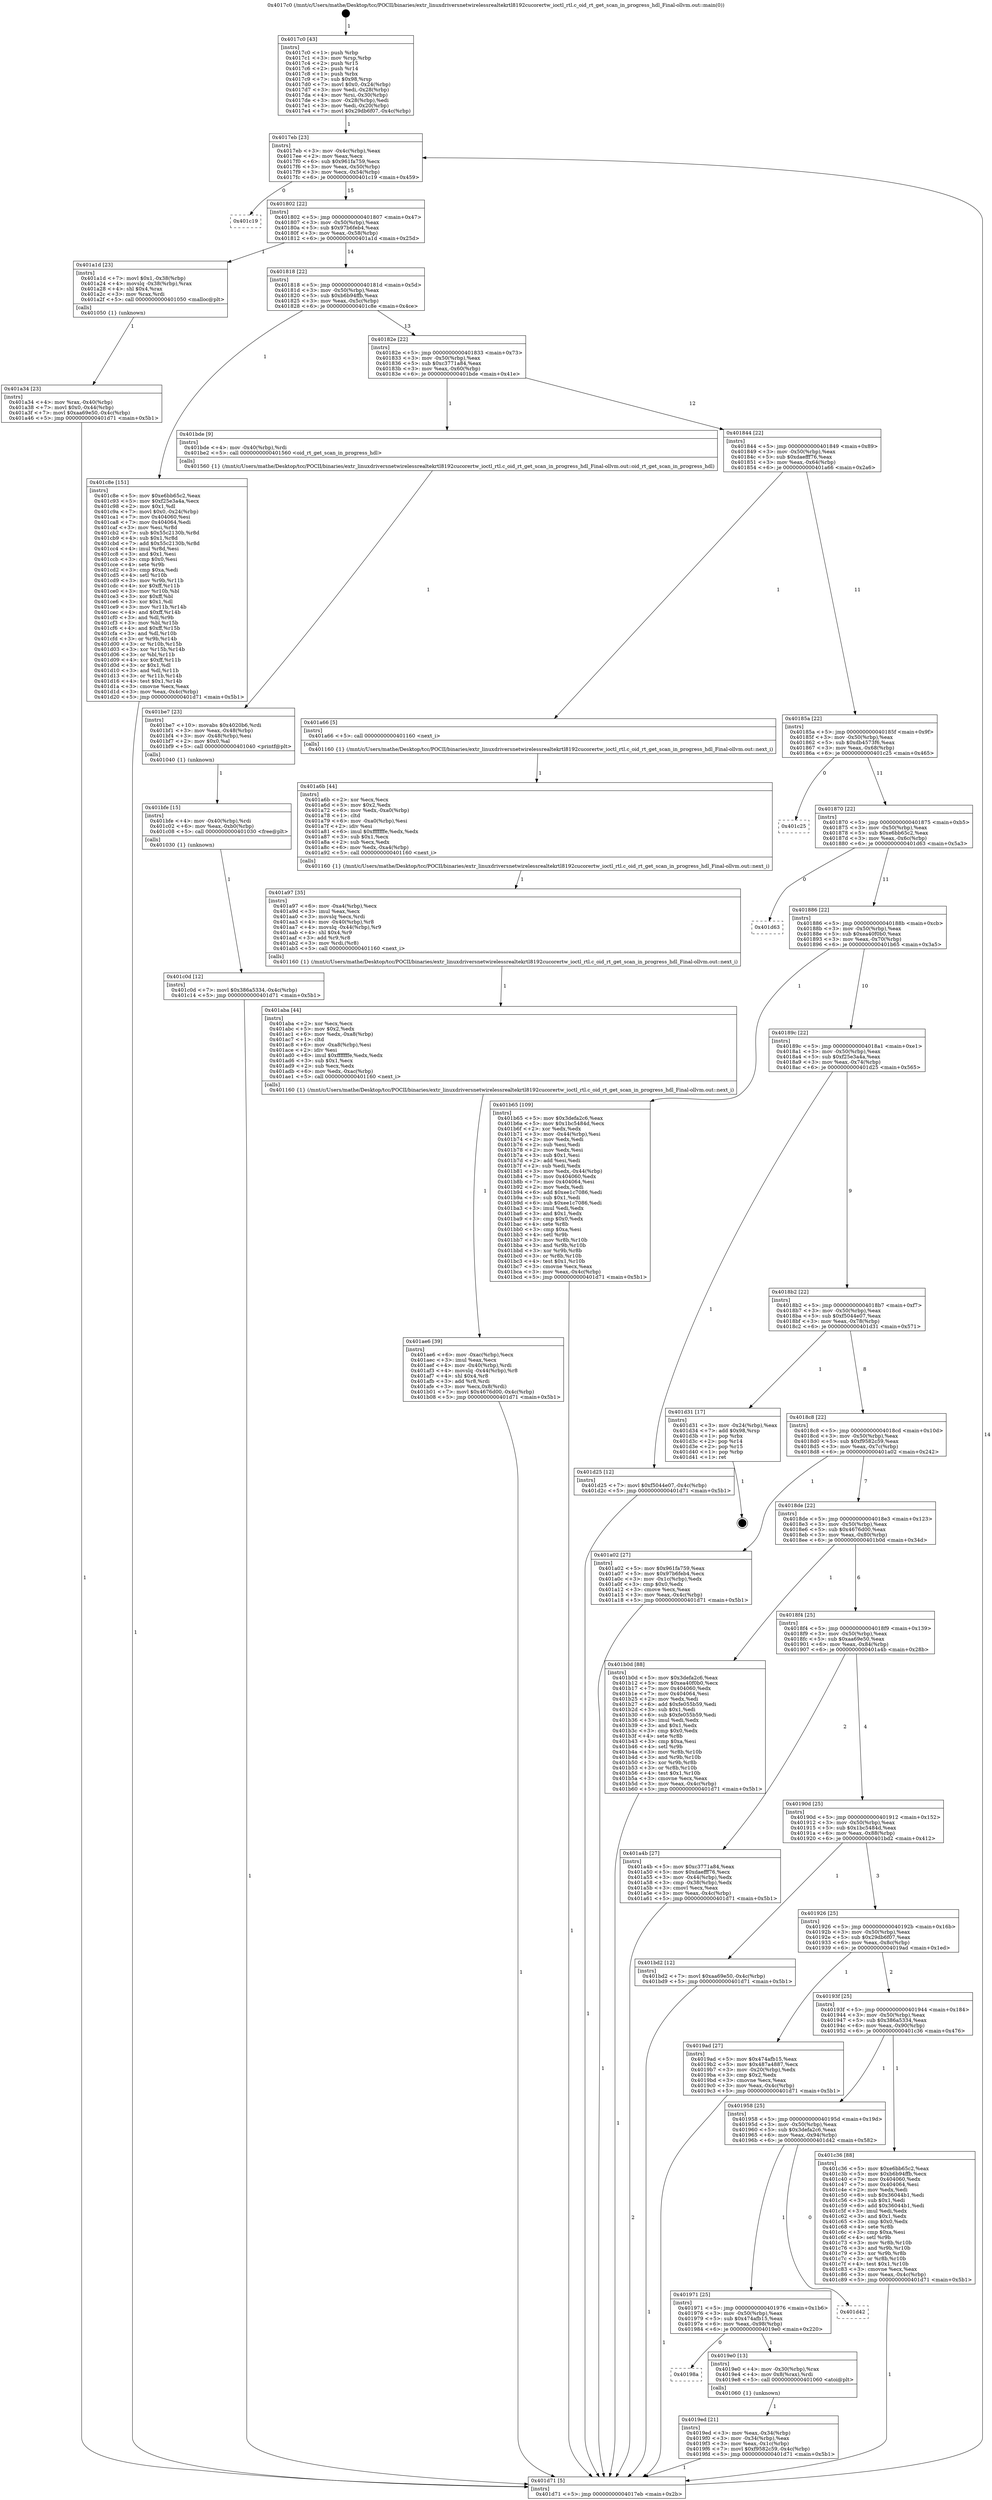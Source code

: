 digraph "0x4017c0" {
  label = "0x4017c0 (/mnt/c/Users/mathe/Desktop/tcc/POCII/binaries/extr_linuxdriversnetwirelessrealtekrtl8192cucorertw_ioctl_rtl.c_oid_rt_get_scan_in_progress_hdl_Final-ollvm.out::main(0))"
  labelloc = "t"
  node[shape=record]

  Entry [label="",width=0.3,height=0.3,shape=circle,fillcolor=black,style=filled]
  "0x4017eb" [label="{
     0x4017eb [23]\l
     | [instrs]\l
     &nbsp;&nbsp;0x4017eb \<+3\>: mov -0x4c(%rbp),%eax\l
     &nbsp;&nbsp;0x4017ee \<+2\>: mov %eax,%ecx\l
     &nbsp;&nbsp;0x4017f0 \<+6\>: sub $0x961fa759,%ecx\l
     &nbsp;&nbsp;0x4017f6 \<+3\>: mov %eax,-0x50(%rbp)\l
     &nbsp;&nbsp;0x4017f9 \<+3\>: mov %ecx,-0x54(%rbp)\l
     &nbsp;&nbsp;0x4017fc \<+6\>: je 0000000000401c19 \<main+0x459\>\l
  }"]
  "0x401c19" [label="{
     0x401c19\l
  }", style=dashed]
  "0x401802" [label="{
     0x401802 [22]\l
     | [instrs]\l
     &nbsp;&nbsp;0x401802 \<+5\>: jmp 0000000000401807 \<main+0x47\>\l
     &nbsp;&nbsp;0x401807 \<+3\>: mov -0x50(%rbp),%eax\l
     &nbsp;&nbsp;0x40180a \<+5\>: sub $0x97b6feb4,%eax\l
     &nbsp;&nbsp;0x40180f \<+3\>: mov %eax,-0x58(%rbp)\l
     &nbsp;&nbsp;0x401812 \<+6\>: je 0000000000401a1d \<main+0x25d\>\l
  }"]
  Exit [label="",width=0.3,height=0.3,shape=circle,fillcolor=black,style=filled,peripheries=2]
  "0x401a1d" [label="{
     0x401a1d [23]\l
     | [instrs]\l
     &nbsp;&nbsp;0x401a1d \<+7\>: movl $0x1,-0x38(%rbp)\l
     &nbsp;&nbsp;0x401a24 \<+4\>: movslq -0x38(%rbp),%rax\l
     &nbsp;&nbsp;0x401a28 \<+4\>: shl $0x4,%rax\l
     &nbsp;&nbsp;0x401a2c \<+3\>: mov %rax,%rdi\l
     &nbsp;&nbsp;0x401a2f \<+5\>: call 0000000000401050 \<malloc@plt\>\l
     | [calls]\l
     &nbsp;&nbsp;0x401050 \{1\} (unknown)\l
  }"]
  "0x401818" [label="{
     0x401818 [22]\l
     | [instrs]\l
     &nbsp;&nbsp;0x401818 \<+5\>: jmp 000000000040181d \<main+0x5d\>\l
     &nbsp;&nbsp;0x40181d \<+3\>: mov -0x50(%rbp),%eax\l
     &nbsp;&nbsp;0x401820 \<+5\>: sub $0xb6b94ffb,%eax\l
     &nbsp;&nbsp;0x401825 \<+3\>: mov %eax,-0x5c(%rbp)\l
     &nbsp;&nbsp;0x401828 \<+6\>: je 0000000000401c8e \<main+0x4ce\>\l
  }"]
  "0x401c0d" [label="{
     0x401c0d [12]\l
     | [instrs]\l
     &nbsp;&nbsp;0x401c0d \<+7\>: movl $0x386a5334,-0x4c(%rbp)\l
     &nbsp;&nbsp;0x401c14 \<+5\>: jmp 0000000000401d71 \<main+0x5b1\>\l
  }"]
  "0x401c8e" [label="{
     0x401c8e [151]\l
     | [instrs]\l
     &nbsp;&nbsp;0x401c8e \<+5\>: mov $0xe6bb65c2,%eax\l
     &nbsp;&nbsp;0x401c93 \<+5\>: mov $0xf25e3a4a,%ecx\l
     &nbsp;&nbsp;0x401c98 \<+2\>: mov $0x1,%dl\l
     &nbsp;&nbsp;0x401c9a \<+7\>: movl $0x0,-0x24(%rbp)\l
     &nbsp;&nbsp;0x401ca1 \<+7\>: mov 0x404060,%esi\l
     &nbsp;&nbsp;0x401ca8 \<+7\>: mov 0x404064,%edi\l
     &nbsp;&nbsp;0x401caf \<+3\>: mov %esi,%r8d\l
     &nbsp;&nbsp;0x401cb2 \<+7\>: sub $0x55c2130b,%r8d\l
     &nbsp;&nbsp;0x401cb9 \<+4\>: sub $0x1,%r8d\l
     &nbsp;&nbsp;0x401cbd \<+7\>: add $0x55c2130b,%r8d\l
     &nbsp;&nbsp;0x401cc4 \<+4\>: imul %r8d,%esi\l
     &nbsp;&nbsp;0x401cc8 \<+3\>: and $0x1,%esi\l
     &nbsp;&nbsp;0x401ccb \<+3\>: cmp $0x0,%esi\l
     &nbsp;&nbsp;0x401cce \<+4\>: sete %r9b\l
     &nbsp;&nbsp;0x401cd2 \<+3\>: cmp $0xa,%edi\l
     &nbsp;&nbsp;0x401cd5 \<+4\>: setl %r10b\l
     &nbsp;&nbsp;0x401cd9 \<+3\>: mov %r9b,%r11b\l
     &nbsp;&nbsp;0x401cdc \<+4\>: xor $0xff,%r11b\l
     &nbsp;&nbsp;0x401ce0 \<+3\>: mov %r10b,%bl\l
     &nbsp;&nbsp;0x401ce3 \<+3\>: xor $0xff,%bl\l
     &nbsp;&nbsp;0x401ce6 \<+3\>: xor $0x1,%dl\l
     &nbsp;&nbsp;0x401ce9 \<+3\>: mov %r11b,%r14b\l
     &nbsp;&nbsp;0x401cec \<+4\>: and $0xff,%r14b\l
     &nbsp;&nbsp;0x401cf0 \<+3\>: and %dl,%r9b\l
     &nbsp;&nbsp;0x401cf3 \<+3\>: mov %bl,%r15b\l
     &nbsp;&nbsp;0x401cf6 \<+4\>: and $0xff,%r15b\l
     &nbsp;&nbsp;0x401cfa \<+3\>: and %dl,%r10b\l
     &nbsp;&nbsp;0x401cfd \<+3\>: or %r9b,%r14b\l
     &nbsp;&nbsp;0x401d00 \<+3\>: or %r10b,%r15b\l
     &nbsp;&nbsp;0x401d03 \<+3\>: xor %r15b,%r14b\l
     &nbsp;&nbsp;0x401d06 \<+3\>: or %bl,%r11b\l
     &nbsp;&nbsp;0x401d09 \<+4\>: xor $0xff,%r11b\l
     &nbsp;&nbsp;0x401d0d \<+3\>: or $0x1,%dl\l
     &nbsp;&nbsp;0x401d10 \<+3\>: and %dl,%r11b\l
     &nbsp;&nbsp;0x401d13 \<+3\>: or %r11b,%r14b\l
     &nbsp;&nbsp;0x401d16 \<+4\>: test $0x1,%r14b\l
     &nbsp;&nbsp;0x401d1a \<+3\>: cmovne %ecx,%eax\l
     &nbsp;&nbsp;0x401d1d \<+3\>: mov %eax,-0x4c(%rbp)\l
     &nbsp;&nbsp;0x401d20 \<+5\>: jmp 0000000000401d71 \<main+0x5b1\>\l
  }"]
  "0x40182e" [label="{
     0x40182e [22]\l
     | [instrs]\l
     &nbsp;&nbsp;0x40182e \<+5\>: jmp 0000000000401833 \<main+0x73\>\l
     &nbsp;&nbsp;0x401833 \<+3\>: mov -0x50(%rbp),%eax\l
     &nbsp;&nbsp;0x401836 \<+5\>: sub $0xc3771a84,%eax\l
     &nbsp;&nbsp;0x40183b \<+3\>: mov %eax,-0x60(%rbp)\l
     &nbsp;&nbsp;0x40183e \<+6\>: je 0000000000401bde \<main+0x41e\>\l
  }"]
  "0x401bfe" [label="{
     0x401bfe [15]\l
     | [instrs]\l
     &nbsp;&nbsp;0x401bfe \<+4\>: mov -0x40(%rbp),%rdi\l
     &nbsp;&nbsp;0x401c02 \<+6\>: mov %eax,-0xb0(%rbp)\l
     &nbsp;&nbsp;0x401c08 \<+5\>: call 0000000000401030 \<free@plt\>\l
     | [calls]\l
     &nbsp;&nbsp;0x401030 \{1\} (unknown)\l
  }"]
  "0x401bde" [label="{
     0x401bde [9]\l
     | [instrs]\l
     &nbsp;&nbsp;0x401bde \<+4\>: mov -0x40(%rbp),%rdi\l
     &nbsp;&nbsp;0x401be2 \<+5\>: call 0000000000401560 \<oid_rt_get_scan_in_progress_hdl\>\l
     | [calls]\l
     &nbsp;&nbsp;0x401560 \{1\} (/mnt/c/Users/mathe/Desktop/tcc/POCII/binaries/extr_linuxdriversnetwirelessrealtekrtl8192cucorertw_ioctl_rtl.c_oid_rt_get_scan_in_progress_hdl_Final-ollvm.out::oid_rt_get_scan_in_progress_hdl)\l
  }"]
  "0x401844" [label="{
     0x401844 [22]\l
     | [instrs]\l
     &nbsp;&nbsp;0x401844 \<+5\>: jmp 0000000000401849 \<main+0x89\>\l
     &nbsp;&nbsp;0x401849 \<+3\>: mov -0x50(%rbp),%eax\l
     &nbsp;&nbsp;0x40184c \<+5\>: sub $0xdaefff76,%eax\l
     &nbsp;&nbsp;0x401851 \<+3\>: mov %eax,-0x64(%rbp)\l
     &nbsp;&nbsp;0x401854 \<+6\>: je 0000000000401a66 \<main+0x2a6\>\l
  }"]
  "0x401be7" [label="{
     0x401be7 [23]\l
     | [instrs]\l
     &nbsp;&nbsp;0x401be7 \<+10\>: movabs $0x4020b6,%rdi\l
     &nbsp;&nbsp;0x401bf1 \<+3\>: mov %eax,-0x48(%rbp)\l
     &nbsp;&nbsp;0x401bf4 \<+3\>: mov -0x48(%rbp),%esi\l
     &nbsp;&nbsp;0x401bf7 \<+2\>: mov $0x0,%al\l
     &nbsp;&nbsp;0x401bf9 \<+5\>: call 0000000000401040 \<printf@plt\>\l
     | [calls]\l
     &nbsp;&nbsp;0x401040 \{1\} (unknown)\l
  }"]
  "0x401a66" [label="{
     0x401a66 [5]\l
     | [instrs]\l
     &nbsp;&nbsp;0x401a66 \<+5\>: call 0000000000401160 \<next_i\>\l
     | [calls]\l
     &nbsp;&nbsp;0x401160 \{1\} (/mnt/c/Users/mathe/Desktop/tcc/POCII/binaries/extr_linuxdriversnetwirelessrealtekrtl8192cucorertw_ioctl_rtl.c_oid_rt_get_scan_in_progress_hdl_Final-ollvm.out::next_i)\l
  }"]
  "0x40185a" [label="{
     0x40185a [22]\l
     | [instrs]\l
     &nbsp;&nbsp;0x40185a \<+5\>: jmp 000000000040185f \<main+0x9f\>\l
     &nbsp;&nbsp;0x40185f \<+3\>: mov -0x50(%rbp),%eax\l
     &nbsp;&nbsp;0x401862 \<+5\>: sub $0xdb4573f6,%eax\l
     &nbsp;&nbsp;0x401867 \<+3\>: mov %eax,-0x68(%rbp)\l
     &nbsp;&nbsp;0x40186a \<+6\>: je 0000000000401c25 \<main+0x465\>\l
  }"]
  "0x401ae6" [label="{
     0x401ae6 [39]\l
     | [instrs]\l
     &nbsp;&nbsp;0x401ae6 \<+6\>: mov -0xac(%rbp),%ecx\l
     &nbsp;&nbsp;0x401aec \<+3\>: imul %eax,%ecx\l
     &nbsp;&nbsp;0x401aef \<+4\>: mov -0x40(%rbp),%rdi\l
     &nbsp;&nbsp;0x401af3 \<+4\>: movslq -0x44(%rbp),%r8\l
     &nbsp;&nbsp;0x401af7 \<+4\>: shl $0x4,%r8\l
     &nbsp;&nbsp;0x401afb \<+3\>: add %r8,%rdi\l
     &nbsp;&nbsp;0x401afe \<+3\>: mov %ecx,0x8(%rdi)\l
     &nbsp;&nbsp;0x401b01 \<+7\>: movl $0x4676d00,-0x4c(%rbp)\l
     &nbsp;&nbsp;0x401b08 \<+5\>: jmp 0000000000401d71 \<main+0x5b1\>\l
  }"]
  "0x401c25" [label="{
     0x401c25\l
  }", style=dashed]
  "0x401870" [label="{
     0x401870 [22]\l
     | [instrs]\l
     &nbsp;&nbsp;0x401870 \<+5\>: jmp 0000000000401875 \<main+0xb5\>\l
     &nbsp;&nbsp;0x401875 \<+3\>: mov -0x50(%rbp),%eax\l
     &nbsp;&nbsp;0x401878 \<+5\>: sub $0xe6bb65c2,%eax\l
     &nbsp;&nbsp;0x40187d \<+3\>: mov %eax,-0x6c(%rbp)\l
     &nbsp;&nbsp;0x401880 \<+6\>: je 0000000000401d63 \<main+0x5a3\>\l
  }"]
  "0x401aba" [label="{
     0x401aba [44]\l
     | [instrs]\l
     &nbsp;&nbsp;0x401aba \<+2\>: xor %ecx,%ecx\l
     &nbsp;&nbsp;0x401abc \<+5\>: mov $0x2,%edx\l
     &nbsp;&nbsp;0x401ac1 \<+6\>: mov %edx,-0xa8(%rbp)\l
     &nbsp;&nbsp;0x401ac7 \<+1\>: cltd\l
     &nbsp;&nbsp;0x401ac8 \<+6\>: mov -0xa8(%rbp),%esi\l
     &nbsp;&nbsp;0x401ace \<+2\>: idiv %esi\l
     &nbsp;&nbsp;0x401ad0 \<+6\>: imul $0xfffffffe,%edx,%edx\l
     &nbsp;&nbsp;0x401ad6 \<+3\>: sub $0x1,%ecx\l
     &nbsp;&nbsp;0x401ad9 \<+2\>: sub %ecx,%edx\l
     &nbsp;&nbsp;0x401adb \<+6\>: mov %edx,-0xac(%rbp)\l
     &nbsp;&nbsp;0x401ae1 \<+5\>: call 0000000000401160 \<next_i\>\l
     | [calls]\l
     &nbsp;&nbsp;0x401160 \{1\} (/mnt/c/Users/mathe/Desktop/tcc/POCII/binaries/extr_linuxdriversnetwirelessrealtekrtl8192cucorertw_ioctl_rtl.c_oid_rt_get_scan_in_progress_hdl_Final-ollvm.out::next_i)\l
  }"]
  "0x401d63" [label="{
     0x401d63\l
  }", style=dashed]
  "0x401886" [label="{
     0x401886 [22]\l
     | [instrs]\l
     &nbsp;&nbsp;0x401886 \<+5\>: jmp 000000000040188b \<main+0xcb\>\l
     &nbsp;&nbsp;0x40188b \<+3\>: mov -0x50(%rbp),%eax\l
     &nbsp;&nbsp;0x40188e \<+5\>: sub $0xea40f0b0,%eax\l
     &nbsp;&nbsp;0x401893 \<+3\>: mov %eax,-0x70(%rbp)\l
     &nbsp;&nbsp;0x401896 \<+6\>: je 0000000000401b65 \<main+0x3a5\>\l
  }"]
  "0x401a97" [label="{
     0x401a97 [35]\l
     | [instrs]\l
     &nbsp;&nbsp;0x401a97 \<+6\>: mov -0xa4(%rbp),%ecx\l
     &nbsp;&nbsp;0x401a9d \<+3\>: imul %eax,%ecx\l
     &nbsp;&nbsp;0x401aa0 \<+3\>: movslq %ecx,%rdi\l
     &nbsp;&nbsp;0x401aa3 \<+4\>: mov -0x40(%rbp),%r8\l
     &nbsp;&nbsp;0x401aa7 \<+4\>: movslq -0x44(%rbp),%r9\l
     &nbsp;&nbsp;0x401aab \<+4\>: shl $0x4,%r9\l
     &nbsp;&nbsp;0x401aaf \<+3\>: add %r9,%r8\l
     &nbsp;&nbsp;0x401ab2 \<+3\>: mov %rdi,(%r8)\l
     &nbsp;&nbsp;0x401ab5 \<+5\>: call 0000000000401160 \<next_i\>\l
     | [calls]\l
     &nbsp;&nbsp;0x401160 \{1\} (/mnt/c/Users/mathe/Desktop/tcc/POCII/binaries/extr_linuxdriversnetwirelessrealtekrtl8192cucorertw_ioctl_rtl.c_oid_rt_get_scan_in_progress_hdl_Final-ollvm.out::next_i)\l
  }"]
  "0x401b65" [label="{
     0x401b65 [109]\l
     | [instrs]\l
     &nbsp;&nbsp;0x401b65 \<+5\>: mov $0x3defa2c6,%eax\l
     &nbsp;&nbsp;0x401b6a \<+5\>: mov $0x1bc5484d,%ecx\l
     &nbsp;&nbsp;0x401b6f \<+2\>: xor %edx,%edx\l
     &nbsp;&nbsp;0x401b71 \<+3\>: mov -0x44(%rbp),%esi\l
     &nbsp;&nbsp;0x401b74 \<+2\>: mov %edx,%edi\l
     &nbsp;&nbsp;0x401b76 \<+2\>: sub %esi,%edi\l
     &nbsp;&nbsp;0x401b78 \<+2\>: mov %edx,%esi\l
     &nbsp;&nbsp;0x401b7a \<+3\>: sub $0x1,%esi\l
     &nbsp;&nbsp;0x401b7d \<+2\>: add %esi,%edi\l
     &nbsp;&nbsp;0x401b7f \<+2\>: sub %edi,%edx\l
     &nbsp;&nbsp;0x401b81 \<+3\>: mov %edx,-0x44(%rbp)\l
     &nbsp;&nbsp;0x401b84 \<+7\>: mov 0x404060,%edx\l
     &nbsp;&nbsp;0x401b8b \<+7\>: mov 0x404064,%esi\l
     &nbsp;&nbsp;0x401b92 \<+2\>: mov %edx,%edi\l
     &nbsp;&nbsp;0x401b94 \<+6\>: add $0xee1c7086,%edi\l
     &nbsp;&nbsp;0x401b9a \<+3\>: sub $0x1,%edi\l
     &nbsp;&nbsp;0x401b9d \<+6\>: sub $0xee1c7086,%edi\l
     &nbsp;&nbsp;0x401ba3 \<+3\>: imul %edi,%edx\l
     &nbsp;&nbsp;0x401ba6 \<+3\>: and $0x1,%edx\l
     &nbsp;&nbsp;0x401ba9 \<+3\>: cmp $0x0,%edx\l
     &nbsp;&nbsp;0x401bac \<+4\>: sete %r8b\l
     &nbsp;&nbsp;0x401bb0 \<+3\>: cmp $0xa,%esi\l
     &nbsp;&nbsp;0x401bb3 \<+4\>: setl %r9b\l
     &nbsp;&nbsp;0x401bb7 \<+3\>: mov %r8b,%r10b\l
     &nbsp;&nbsp;0x401bba \<+3\>: and %r9b,%r10b\l
     &nbsp;&nbsp;0x401bbd \<+3\>: xor %r9b,%r8b\l
     &nbsp;&nbsp;0x401bc0 \<+3\>: or %r8b,%r10b\l
     &nbsp;&nbsp;0x401bc3 \<+4\>: test $0x1,%r10b\l
     &nbsp;&nbsp;0x401bc7 \<+3\>: cmovne %ecx,%eax\l
     &nbsp;&nbsp;0x401bca \<+3\>: mov %eax,-0x4c(%rbp)\l
     &nbsp;&nbsp;0x401bcd \<+5\>: jmp 0000000000401d71 \<main+0x5b1\>\l
  }"]
  "0x40189c" [label="{
     0x40189c [22]\l
     | [instrs]\l
     &nbsp;&nbsp;0x40189c \<+5\>: jmp 00000000004018a1 \<main+0xe1\>\l
     &nbsp;&nbsp;0x4018a1 \<+3\>: mov -0x50(%rbp),%eax\l
     &nbsp;&nbsp;0x4018a4 \<+5\>: sub $0xf25e3a4a,%eax\l
     &nbsp;&nbsp;0x4018a9 \<+3\>: mov %eax,-0x74(%rbp)\l
     &nbsp;&nbsp;0x4018ac \<+6\>: je 0000000000401d25 \<main+0x565\>\l
  }"]
  "0x401a6b" [label="{
     0x401a6b [44]\l
     | [instrs]\l
     &nbsp;&nbsp;0x401a6b \<+2\>: xor %ecx,%ecx\l
     &nbsp;&nbsp;0x401a6d \<+5\>: mov $0x2,%edx\l
     &nbsp;&nbsp;0x401a72 \<+6\>: mov %edx,-0xa0(%rbp)\l
     &nbsp;&nbsp;0x401a78 \<+1\>: cltd\l
     &nbsp;&nbsp;0x401a79 \<+6\>: mov -0xa0(%rbp),%esi\l
     &nbsp;&nbsp;0x401a7f \<+2\>: idiv %esi\l
     &nbsp;&nbsp;0x401a81 \<+6\>: imul $0xfffffffe,%edx,%edx\l
     &nbsp;&nbsp;0x401a87 \<+3\>: sub $0x1,%ecx\l
     &nbsp;&nbsp;0x401a8a \<+2\>: sub %ecx,%edx\l
     &nbsp;&nbsp;0x401a8c \<+6\>: mov %edx,-0xa4(%rbp)\l
     &nbsp;&nbsp;0x401a92 \<+5\>: call 0000000000401160 \<next_i\>\l
     | [calls]\l
     &nbsp;&nbsp;0x401160 \{1\} (/mnt/c/Users/mathe/Desktop/tcc/POCII/binaries/extr_linuxdriversnetwirelessrealtekrtl8192cucorertw_ioctl_rtl.c_oid_rt_get_scan_in_progress_hdl_Final-ollvm.out::next_i)\l
  }"]
  "0x401d25" [label="{
     0x401d25 [12]\l
     | [instrs]\l
     &nbsp;&nbsp;0x401d25 \<+7\>: movl $0xf5044e07,-0x4c(%rbp)\l
     &nbsp;&nbsp;0x401d2c \<+5\>: jmp 0000000000401d71 \<main+0x5b1\>\l
  }"]
  "0x4018b2" [label="{
     0x4018b2 [22]\l
     | [instrs]\l
     &nbsp;&nbsp;0x4018b2 \<+5\>: jmp 00000000004018b7 \<main+0xf7\>\l
     &nbsp;&nbsp;0x4018b7 \<+3\>: mov -0x50(%rbp),%eax\l
     &nbsp;&nbsp;0x4018ba \<+5\>: sub $0xf5044e07,%eax\l
     &nbsp;&nbsp;0x4018bf \<+3\>: mov %eax,-0x78(%rbp)\l
     &nbsp;&nbsp;0x4018c2 \<+6\>: je 0000000000401d31 \<main+0x571\>\l
  }"]
  "0x401a34" [label="{
     0x401a34 [23]\l
     | [instrs]\l
     &nbsp;&nbsp;0x401a34 \<+4\>: mov %rax,-0x40(%rbp)\l
     &nbsp;&nbsp;0x401a38 \<+7\>: movl $0x0,-0x44(%rbp)\l
     &nbsp;&nbsp;0x401a3f \<+7\>: movl $0xaa69e50,-0x4c(%rbp)\l
     &nbsp;&nbsp;0x401a46 \<+5\>: jmp 0000000000401d71 \<main+0x5b1\>\l
  }"]
  "0x401d31" [label="{
     0x401d31 [17]\l
     | [instrs]\l
     &nbsp;&nbsp;0x401d31 \<+3\>: mov -0x24(%rbp),%eax\l
     &nbsp;&nbsp;0x401d34 \<+7\>: add $0x98,%rsp\l
     &nbsp;&nbsp;0x401d3b \<+1\>: pop %rbx\l
     &nbsp;&nbsp;0x401d3c \<+2\>: pop %r14\l
     &nbsp;&nbsp;0x401d3e \<+2\>: pop %r15\l
     &nbsp;&nbsp;0x401d40 \<+1\>: pop %rbp\l
     &nbsp;&nbsp;0x401d41 \<+1\>: ret\l
  }"]
  "0x4018c8" [label="{
     0x4018c8 [22]\l
     | [instrs]\l
     &nbsp;&nbsp;0x4018c8 \<+5\>: jmp 00000000004018cd \<main+0x10d\>\l
     &nbsp;&nbsp;0x4018cd \<+3\>: mov -0x50(%rbp),%eax\l
     &nbsp;&nbsp;0x4018d0 \<+5\>: sub $0xf9582c59,%eax\l
     &nbsp;&nbsp;0x4018d5 \<+3\>: mov %eax,-0x7c(%rbp)\l
     &nbsp;&nbsp;0x4018d8 \<+6\>: je 0000000000401a02 \<main+0x242\>\l
  }"]
  "0x4019ed" [label="{
     0x4019ed [21]\l
     | [instrs]\l
     &nbsp;&nbsp;0x4019ed \<+3\>: mov %eax,-0x34(%rbp)\l
     &nbsp;&nbsp;0x4019f0 \<+3\>: mov -0x34(%rbp),%eax\l
     &nbsp;&nbsp;0x4019f3 \<+3\>: mov %eax,-0x1c(%rbp)\l
     &nbsp;&nbsp;0x4019f6 \<+7\>: movl $0xf9582c59,-0x4c(%rbp)\l
     &nbsp;&nbsp;0x4019fd \<+5\>: jmp 0000000000401d71 \<main+0x5b1\>\l
  }"]
  "0x401a02" [label="{
     0x401a02 [27]\l
     | [instrs]\l
     &nbsp;&nbsp;0x401a02 \<+5\>: mov $0x961fa759,%eax\l
     &nbsp;&nbsp;0x401a07 \<+5\>: mov $0x97b6feb4,%ecx\l
     &nbsp;&nbsp;0x401a0c \<+3\>: mov -0x1c(%rbp),%edx\l
     &nbsp;&nbsp;0x401a0f \<+3\>: cmp $0x0,%edx\l
     &nbsp;&nbsp;0x401a12 \<+3\>: cmove %ecx,%eax\l
     &nbsp;&nbsp;0x401a15 \<+3\>: mov %eax,-0x4c(%rbp)\l
     &nbsp;&nbsp;0x401a18 \<+5\>: jmp 0000000000401d71 \<main+0x5b1\>\l
  }"]
  "0x4018de" [label="{
     0x4018de [22]\l
     | [instrs]\l
     &nbsp;&nbsp;0x4018de \<+5\>: jmp 00000000004018e3 \<main+0x123\>\l
     &nbsp;&nbsp;0x4018e3 \<+3\>: mov -0x50(%rbp),%eax\l
     &nbsp;&nbsp;0x4018e6 \<+5\>: sub $0x4676d00,%eax\l
     &nbsp;&nbsp;0x4018eb \<+3\>: mov %eax,-0x80(%rbp)\l
     &nbsp;&nbsp;0x4018ee \<+6\>: je 0000000000401b0d \<main+0x34d\>\l
  }"]
  "0x40198a" [label="{
     0x40198a\l
  }", style=dashed]
  "0x401b0d" [label="{
     0x401b0d [88]\l
     | [instrs]\l
     &nbsp;&nbsp;0x401b0d \<+5\>: mov $0x3defa2c6,%eax\l
     &nbsp;&nbsp;0x401b12 \<+5\>: mov $0xea40f0b0,%ecx\l
     &nbsp;&nbsp;0x401b17 \<+7\>: mov 0x404060,%edx\l
     &nbsp;&nbsp;0x401b1e \<+7\>: mov 0x404064,%esi\l
     &nbsp;&nbsp;0x401b25 \<+2\>: mov %edx,%edi\l
     &nbsp;&nbsp;0x401b27 \<+6\>: add $0xfe055b59,%edi\l
     &nbsp;&nbsp;0x401b2d \<+3\>: sub $0x1,%edi\l
     &nbsp;&nbsp;0x401b30 \<+6\>: sub $0xfe055b59,%edi\l
     &nbsp;&nbsp;0x401b36 \<+3\>: imul %edi,%edx\l
     &nbsp;&nbsp;0x401b39 \<+3\>: and $0x1,%edx\l
     &nbsp;&nbsp;0x401b3c \<+3\>: cmp $0x0,%edx\l
     &nbsp;&nbsp;0x401b3f \<+4\>: sete %r8b\l
     &nbsp;&nbsp;0x401b43 \<+3\>: cmp $0xa,%esi\l
     &nbsp;&nbsp;0x401b46 \<+4\>: setl %r9b\l
     &nbsp;&nbsp;0x401b4a \<+3\>: mov %r8b,%r10b\l
     &nbsp;&nbsp;0x401b4d \<+3\>: and %r9b,%r10b\l
     &nbsp;&nbsp;0x401b50 \<+3\>: xor %r9b,%r8b\l
     &nbsp;&nbsp;0x401b53 \<+3\>: or %r8b,%r10b\l
     &nbsp;&nbsp;0x401b56 \<+4\>: test $0x1,%r10b\l
     &nbsp;&nbsp;0x401b5a \<+3\>: cmovne %ecx,%eax\l
     &nbsp;&nbsp;0x401b5d \<+3\>: mov %eax,-0x4c(%rbp)\l
     &nbsp;&nbsp;0x401b60 \<+5\>: jmp 0000000000401d71 \<main+0x5b1\>\l
  }"]
  "0x4018f4" [label="{
     0x4018f4 [25]\l
     | [instrs]\l
     &nbsp;&nbsp;0x4018f4 \<+5\>: jmp 00000000004018f9 \<main+0x139\>\l
     &nbsp;&nbsp;0x4018f9 \<+3\>: mov -0x50(%rbp),%eax\l
     &nbsp;&nbsp;0x4018fc \<+5\>: sub $0xaa69e50,%eax\l
     &nbsp;&nbsp;0x401901 \<+6\>: mov %eax,-0x84(%rbp)\l
     &nbsp;&nbsp;0x401907 \<+6\>: je 0000000000401a4b \<main+0x28b\>\l
  }"]
  "0x4019e0" [label="{
     0x4019e0 [13]\l
     | [instrs]\l
     &nbsp;&nbsp;0x4019e0 \<+4\>: mov -0x30(%rbp),%rax\l
     &nbsp;&nbsp;0x4019e4 \<+4\>: mov 0x8(%rax),%rdi\l
     &nbsp;&nbsp;0x4019e8 \<+5\>: call 0000000000401060 \<atoi@plt\>\l
     | [calls]\l
     &nbsp;&nbsp;0x401060 \{1\} (unknown)\l
  }"]
  "0x401a4b" [label="{
     0x401a4b [27]\l
     | [instrs]\l
     &nbsp;&nbsp;0x401a4b \<+5\>: mov $0xc3771a84,%eax\l
     &nbsp;&nbsp;0x401a50 \<+5\>: mov $0xdaefff76,%ecx\l
     &nbsp;&nbsp;0x401a55 \<+3\>: mov -0x44(%rbp),%edx\l
     &nbsp;&nbsp;0x401a58 \<+3\>: cmp -0x38(%rbp),%edx\l
     &nbsp;&nbsp;0x401a5b \<+3\>: cmovl %ecx,%eax\l
     &nbsp;&nbsp;0x401a5e \<+3\>: mov %eax,-0x4c(%rbp)\l
     &nbsp;&nbsp;0x401a61 \<+5\>: jmp 0000000000401d71 \<main+0x5b1\>\l
  }"]
  "0x40190d" [label="{
     0x40190d [25]\l
     | [instrs]\l
     &nbsp;&nbsp;0x40190d \<+5\>: jmp 0000000000401912 \<main+0x152\>\l
     &nbsp;&nbsp;0x401912 \<+3\>: mov -0x50(%rbp),%eax\l
     &nbsp;&nbsp;0x401915 \<+5\>: sub $0x1bc5484d,%eax\l
     &nbsp;&nbsp;0x40191a \<+6\>: mov %eax,-0x88(%rbp)\l
     &nbsp;&nbsp;0x401920 \<+6\>: je 0000000000401bd2 \<main+0x412\>\l
  }"]
  "0x401971" [label="{
     0x401971 [25]\l
     | [instrs]\l
     &nbsp;&nbsp;0x401971 \<+5\>: jmp 0000000000401976 \<main+0x1b6\>\l
     &nbsp;&nbsp;0x401976 \<+3\>: mov -0x50(%rbp),%eax\l
     &nbsp;&nbsp;0x401979 \<+5\>: sub $0x474afb15,%eax\l
     &nbsp;&nbsp;0x40197e \<+6\>: mov %eax,-0x98(%rbp)\l
     &nbsp;&nbsp;0x401984 \<+6\>: je 00000000004019e0 \<main+0x220\>\l
  }"]
  "0x401bd2" [label="{
     0x401bd2 [12]\l
     | [instrs]\l
     &nbsp;&nbsp;0x401bd2 \<+7\>: movl $0xaa69e50,-0x4c(%rbp)\l
     &nbsp;&nbsp;0x401bd9 \<+5\>: jmp 0000000000401d71 \<main+0x5b1\>\l
  }"]
  "0x401926" [label="{
     0x401926 [25]\l
     | [instrs]\l
     &nbsp;&nbsp;0x401926 \<+5\>: jmp 000000000040192b \<main+0x16b\>\l
     &nbsp;&nbsp;0x40192b \<+3\>: mov -0x50(%rbp),%eax\l
     &nbsp;&nbsp;0x40192e \<+5\>: sub $0x29db6f07,%eax\l
     &nbsp;&nbsp;0x401933 \<+6\>: mov %eax,-0x8c(%rbp)\l
     &nbsp;&nbsp;0x401939 \<+6\>: je 00000000004019ad \<main+0x1ed\>\l
  }"]
  "0x401d42" [label="{
     0x401d42\l
  }", style=dashed]
  "0x4019ad" [label="{
     0x4019ad [27]\l
     | [instrs]\l
     &nbsp;&nbsp;0x4019ad \<+5\>: mov $0x474afb15,%eax\l
     &nbsp;&nbsp;0x4019b2 \<+5\>: mov $0x487a4887,%ecx\l
     &nbsp;&nbsp;0x4019b7 \<+3\>: mov -0x20(%rbp),%edx\l
     &nbsp;&nbsp;0x4019ba \<+3\>: cmp $0x2,%edx\l
     &nbsp;&nbsp;0x4019bd \<+3\>: cmovne %ecx,%eax\l
     &nbsp;&nbsp;0x4019c0 \<+3\>: mov %eax,-0x4c(%rbp)\l
     &nbsp;&nbsp;0x4019c3 \<+5\>: jmp 0000000000401d71 \<main+0x5b1\>\l
  }"]
  "0x40193f" [label="{
     0x40193f [25]\l
     | [instrs]\l
     &nbsp;&nbsp;0x40193f \<+5\>: jmp 0000000000401944 \<main+0x184\>\l
     &nbsp;&nbsp;0x401944 \<+3\>: mov -0x50(%rbp),%eax\l
     &nbsp;&nbsp;0x401947 \<+5\>: sub $0x386a5334,%eax\l
     &nbsp;&nbsp;0x40194c \<+6\>: mov %eax,-0x90(%rbp)\l
     &nbsp;&nbsp;0x401952 \<+6\>: je 0000000000401c36 \<main+0x476\>\l
  }"]
  "0x401d71" [label="{
     0x401d71 [5]\l
     | [instrs]\l
     &nbsp;&nbsp;0x401d71 \<+5\>: jmp 00000000004017eb \<main+0x2b\>\l
  }"]
  "0x4017c0" [label="{
     0x4017c0 [43]\l
     | [instrs]\l
     &nbsp;&nbsp;0x4017c0 \<+1\>: push %rbp\l
     &nbsp;&nbsp;0x4017c1 \<+3\>: mov %rsp,%rbp\l
     &nbsp;&nbsp;0x4017c4 \<+2\>: push %r15\l
     &nbsp;&nbsp;0x4017c6 \<+2\>: push %r14\l
     &nbsp;&nbsp;0x4017c8 \<+1\>: push %rbx\l
     &nbsp;&nbsp;0x4017c9 \<+7\>: sub $0x98,%rsp\l
     &nbsp;&nbsp;0x4017d0 \<+7\>: movl $0x0,-0x24(%rbp)\l
     &nbsp;&nbsp;0x4017d7 \<+3\>: mov %edi,-0x28(%rbp)\l
     &nbsp;&nbsp;0x4017da \<+4\>: mov %rsi,-0x30(%rbp)\l
     &nbsp;&nbsp;0x4017de \<+3\>: mov -0x28(%rbp),%edi\l
     &nbsp;&nbsp;0x4017e1 \<+3\>: mov %edi,-0x20(%rbp)\l
     &nbsp;&nbsp;0x4017e4 \<+7\>: movl $0x29db6f07,-0x4c(%rbp)\l
  }"]
  "0x401958" [label="{
     0x401958 [25]\l
     | [instrs]\l
     &nbsp;&nbsp;0x401958 \<+5\>: jmp 000000000040195d \<main+0x19d\>\l
     &nbsp;&nbsp;0x40195d \<+3\>: mov -0x50(%rbp),%eax\l
     &nbsp;&nbsp;0x401960 \<+5\>: sub $0x3defa2c6,%eax\l
     &nbsp;&nbsp;0x401965 \<+6\>: mov %eax,-0x94(%rbp)\l
     &nbsp;&nbsp;0x40196b \<+6\>: je 0000000000401d42 \<main+0x582\>\l
  }"]
  "0x401c36" [label="{
     0x401c36 [88]\l
     | [instrs]\l
     &nbsp;&nbsp;0x401c36 \<+5\>: mov $0xe6bb65c2,%eax\l
     &nbsp;&nbsp;0x401c3b \<+5\>: mov $0xb6b94ffb,%ecx\l
     &nbsp;&nbsp;0x401c40 \<+7\>: mov 0x404060,%edx\l
     &nbsp;&nbsp;0x401c47 \<+7\>: mov 0x404064,%esi\l
     &nbsp;&nbsp;0x401c4e \<+2\>: mov %edx,%edi\l
     &nbsp;&nbsp;0x401c50 \<+6\>: sub $0x36044b1,%edi\l
     &nbsp;&nbsp;0x401c56 \<+3\>: sub $0x1,%edi\l
     &nbsp;&nbsp;0x401c59 \<+6\>: add $0x36044b1,%edi\l
     &nbsp;&nbsp;0x401c5f \<+3\>: imul %edi,%edx\l
     &nbsp;&nbsp;0x401c62 \<+3\>: and $0x1,%edx\l
     &nbsp;&nbsp;0x401c65 \<+3\>: cmp $0x0,%edx\l
     &nbsp;&nbsp;0x401c68 \<+4\>: sete %r8b\l
     &nbsp;&nbsp;0x401c6c \<+3\>: cmp $0xa,%esi\l
     &nbsp;&nbsp;0x401c6f \<+4\>: setl %r9b\l
     &nbsp;&nbsp;0x401c73 \<+3\>: mov %r8b,%r10b\l
     &nbsp;&nbsp;0x401c76 \<+3\>: and %r9b,%r10b\l
     &nbsp;&nbsp;0x401c79 \<+3\>: xor %r9b,%r8b\l
     &nbsp;&nbsp;0x401c7c \<+3\>: or %r8b,%r10b\l
     &nbsp;&nbsp;0x401c7f \<+4\>: test $0x1,%r10b\l
     &nbsp;&nbsp;0x401c83 \<+3\>: cmovne %ecx,%eax\l
     &nbsp;&nbsp;0x401c86 \<+3\>: mov %eax,-0x4c(%rbp)\l
     &nbsp;&nbsp;0x401c89 \<+5\>: jmp 0000000000401d71 \<main+0x5b1\>\l
  }"]
  Entry -> "0x4017c0" [label=" 1"]
  "0x4017eb" -> "0x401c19" [label=" 0"]
  "0x4017eb" -> "0x401802" [label=" 15"]
  "0x401d31" -> Exit [label=" 1"]
  "0x401802" -> "0x401a1d" [label=" 1"]
  "0x401802" -> "0x401818" [label=" 14"]
  "0x401d25" -> "0x401d71" [label=" 1"]
  "0x401818" -> "0x401c8e" [label=" 1"]
  "0x401818" -> "0x40182e" [label=" 13"]
  "0x401c8e" -> "0x401d71" [label=" 1"]
  "0x40182e" -> "0x401bde" [label=" 1"]
  "0x40182e" -> "0x401844" [label=" 12"]
  "0x401c36" -> "0x401d71" [label=" 1"]
  "0x401844" -> "0x401a66" [label=" 1"]
  "0x401844" -> "0x40185a" [label=" 11"]
  "0x401c0d" -> "0x401d71" [label=" 1"]
  "0x40185a" -> "0x401c25" [label=" 0"]
  "0x40185a" -> "0x401870" [label=" 11"]
  "0x401bfe" -> "0x401c0d" [label=" 1"]
  "0x401870" -> "0x401d63" [label=" 0"]
  "0x401870" -> "0x401886" [label=" 11"]
  "0x401be7" -> "0x401bfe" [label=" 1"]
  "0x401886" -> "0x401b65" [label=" 1"]
  "0x401886" -> "0x40189c" [label=" 10"]
  "0x401bde" -> "0x401be7" [label=" 1"]
  "0x40189c" -> "0x401d25" [label=" 1"]
  "0x40189c" -> "0x4018b2" [label=" 9"]
  "0x401bd2" -> "0x401d71" [label=" 1"]
  "0x4018b2" -> "0x401d31" [label=" 1"]
  "0x4018b2" -> "0x4018c8" [label=" 8"]
  "0x401b65" -> "0x401d71" [label=" 1"]
  "0x4018c8" -> "0x401a02" [label=" 1"]
  "0x4018c8" -> "0x4018de" [label=" 7"]
  "0x401b0d" -> "0x401d71" [label=" 1"]
  "0x4018de" -> "0x401b0d" [label=" 1"]
  "0x4018de" -> "0x4018f4" [label=" 6"]
  "0x401ae6" -> "0x401d71" [label=" 1"]
  "0x4018f4" -> "0x401a4b" [label=" 2"]
  "0x4018f4" -> "0x40190d" [label=" 4"]
  "0x401aba" -> "0x401ae6" [label=" 1"]
  "0x40190d" -> "0x401bd2" [label=" 1"]
  "0x40190d" -> "0x401926" [label=" 3"]
  "0x401a6b" -> "0x401a97" [label=" 1"]
  "0x401926" -> "0x4019ad" [label=" 1"]
  "0x401926" -> "0x40193f" [label=" 2"]
  "0x4019ad" -> "0x401d71" [label=" 1"]
  "0x4017c0" -> "0x4017eb" [label=" 1"]
  "0x401d71" -> "0x4017eb" [label=" 14"]
  "0x401a66" -> "0x401a6b" [label=" 1"]
  "0x40193f" -> "0x401c36" [label=" 1"]
  "0x40193f" -> "0x401958" [label=" 1"]
  "0x401a4b" -> "0x401d71" [label=" 2"]
  "0x401958" -> "0x401d42" [label=" 0"]
  "0x401958" -> "0x401971" [label=" 1"]
  "0x401a97" -> "0x401aba" [label=" 1"]
  "0x401971" -> "0x4019e0" [label=" 1"]
  "0x401971" -> "0x40198a" [label=" 0"]
  "0x4019e0" -> "0x4019ed" [label=" 1"]
  "0x4019ed" -> "0x401d71" [label=" 1"]
  "0x401a02" -> "0x401d71" [label=" 1"]
  "0x401a1d" -> "0x401a34" [label=" 1"]
  "0x401a34" -> "0x401d71" [label=" 1"]
}
